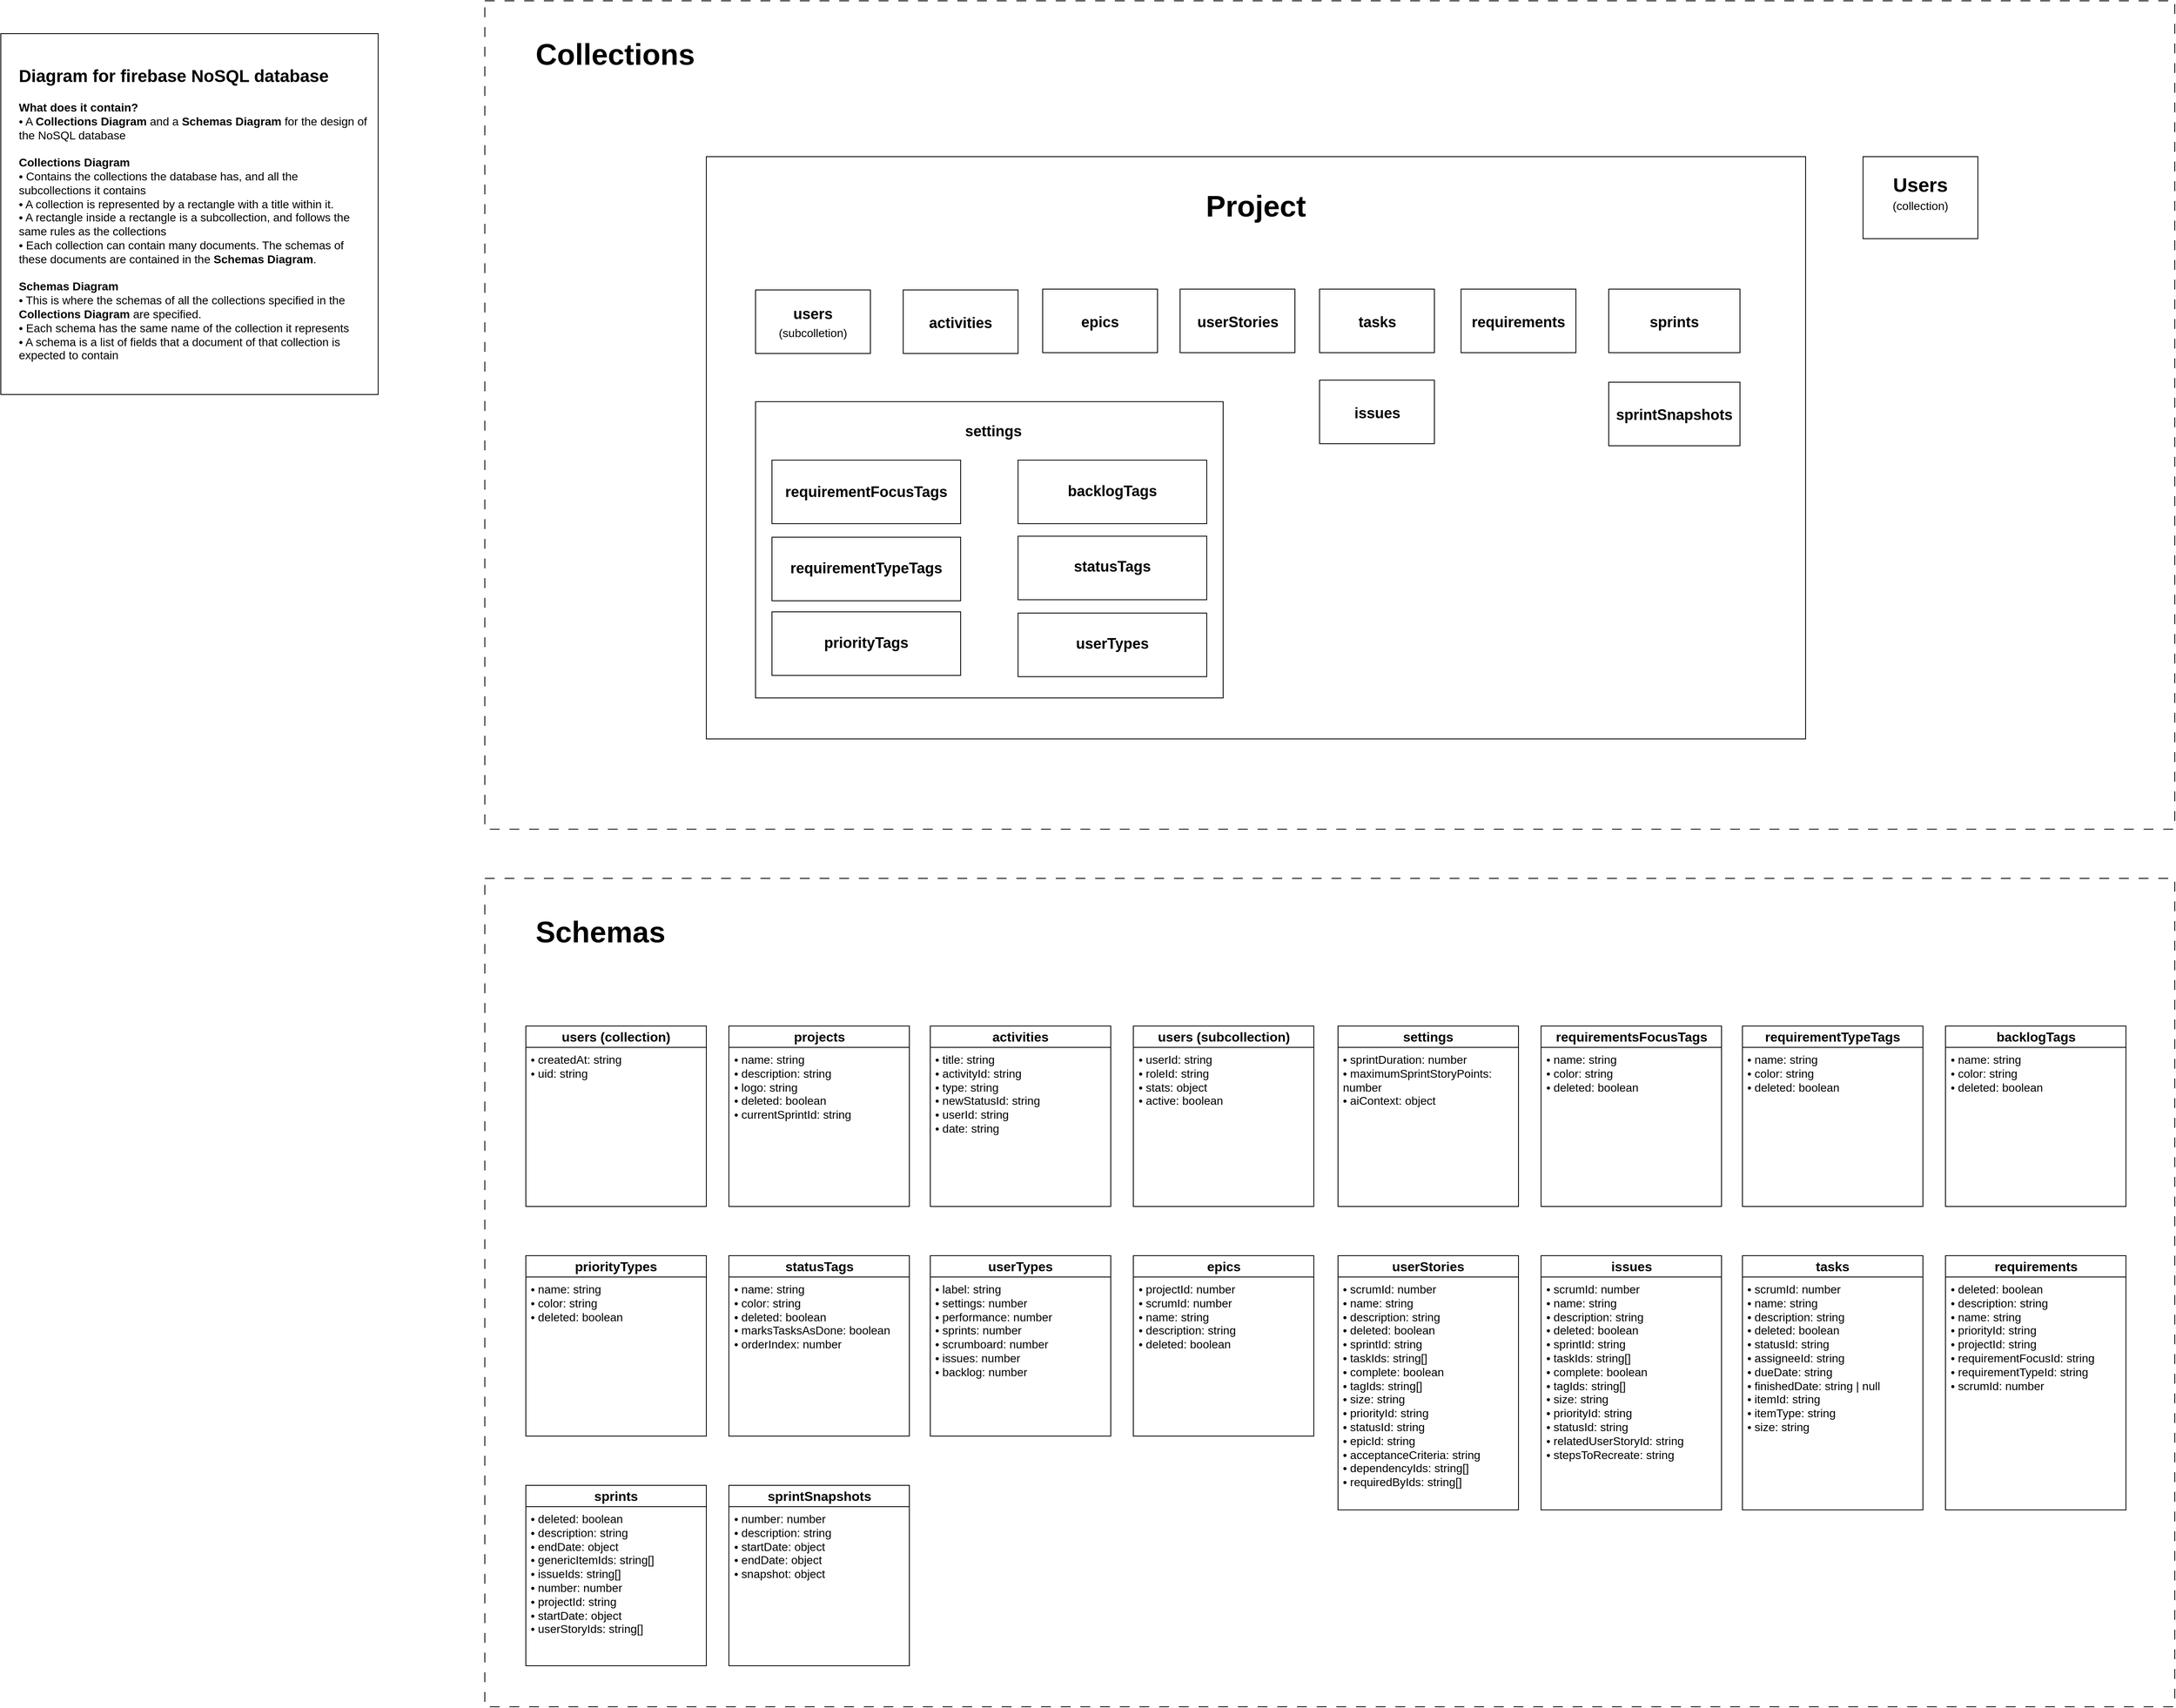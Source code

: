 <mxfile version="26.2.14">
  <diagram name="Página-1" id="4OTmXY2Rh0phOZ1CV6iW">
    <mxGraphModel dx="5438" dy="3909" grid="1" gridSize="10" guides="1" tooltips="1" connect="1" arrows="1" fold="1" page="1" pageScale="1" pageWidth="827" pageHeight="1169" math="0" shadow="0">
      <root>
        <mxCell id="0" />
        <mxCell id="1" parent="0" />
        <mxCell id="F_IemNpZJ3v2NOJDD-CK-176" value="" style="rounded=0;whiteSpace=wrap;html=1;dashed=1;dashPattern=12 12;fillColor=none;" vertex="1" parent="1">
          <mxGeometry x="480" y="1060" width="2060" height="1010" as="geometry" />
        </mxCell>
        <mxCell id="7UEIV4KV4VF5LxMRAz7w-19" value="" style="rounded=0;whiteSpace=wrap;html=1;" parent="1" vertex="1">
          <mxGeometry x="-110" y="30" width="460" height="440" as="geometry" />
        </mxCell>
        <mxCell id="syVXaHFY9ad1_4dyUhUQ-4" value="" style="rounded=0;whiteSpace=wrap;html=1;" parent="1" vertex="1">
          <mxGeometry x="750" y="180" width="1340" height="710" as="geometry" />
        </mxCell>
        <mxCell id="syVXaHFY9ad1_4dyUhUQ-6" value="&lt;h1&gt;Project&lt;/h1&gt;" style="text;html=1;align=center;verticalAlign=middle;whiteSpace=wrap;rounded=0;fontSize=18;" parent="1" vertex="1">
          <mxGeometry x="1355" y="225" width="130" height="30" as="geometry" />
        </mxCell>
        <mxCell id="syVXaHFY9ad1_4dyUhUQ-55" value="" style="rounded=0;whiteSpace=wrap;html=1;" parent="1" vertex="1">
          <mxGeometry x="2160" y="180" width="140" height="100" as="geometry" />
        </mxCell>
        <mxCell id="syVXaHFY9ad1_4dyUhUQ-56" value="&lt;h1 style=&quot;margin-top: 0px; margin-bottom: 0px;&quot;&gt;Users&lt;/h1&gt;" style="text;html=1;align=center;verticalAlign=middle;whiteSpace=wrap;rounded=0;" parent="1" vertex="1">
          <mxGeometry x="2200" y="200" width="60" height="30" as="geometry" />
        </mxCell>
        <mxCell id="7UEIV4KV4VF5LxMRAz7w-18" value="&lt;h2&gt;&lt;b&gt;Diagram for firebase NoSQL database&lt;/b&gt;&lt;/h2&gt;&lt;div&gt;&lt;b&gt;What does it contain?&lt;/b&gt;&lt;/div&gt;&lt;div&gt;• A &lt;b&gt;Collections Diagram&lt;/b&gt;&amp;nbsp;and a &lt;b&gt;Schemas Diagram&lt;/b&gt;&amp;nbsp;for the design of the NoSQL database&lt;/div&gt;&lt;div&gt;&lt;br&gt;&lt;/div&gt;&lt;div&gt;&lt;b&gt;Collections Diagram&lt;/b&gt;&lt;/div&gt;&lt;div&gt;• Contains the collections the database has, and all the subcollections it contains&lt;/div&gt;&lt;div&gt;• A collection is represented by a rectangle with a title within it.&lt;/div&gt;&lt;div&gt;• A rectangle inside a rectangle is a subcollection, and follows the same rules as the collections&lt;/div&gt;&lt;div&gt;• Each collection can contain many documents. The schemas of these documents are contained in the &lt;b&gt;Schemas Diagram&lt;/b&gt;.&amp;nbsp;&lt;/div&gt;&lt;div&gt;&lt;b&gt;&lt;br&gt;&lt;/b&gt;&lt;/div&gt;&lt;div&gt;&lt;b&gt;Schemas Diagram&lt;/b&gt;&lt;/div&gt;&lt;div&gt;• This is where the schemas of all the collections specified in the &lt;b&gt;Collections Diagram&lt;/b&gt;&amp;nbsp;are specified.&lt;/div&gt;&lt;div&gt;• Each schema has the same name of the collection it represents&lt;/div&gt;&lt;div&gt;• A schema is a list of fields that a document of that collection is expected to contain&lt;/div&gt;" style="text;html=1;align=left;verticalAlign=top;whiteSpace=wrap;rounded=0;fontSize=14;" parent="1" vertex="1">
          <mxGeometry x="-90" y="45" width="430" height="405" as="geometry" />
        </mxCell>
        <mxCell id="F_IemNpZJ3v2NOJDD-CK-86" value="" style="rounded=0;whiteSpace=wrap;html=1;" vertex="1" parent="1">
          <mxGeometry x="810" y="342.5" width="140" height="77.5" as="geometry" />
        </mxCell>
        <mxCell id="F_IemNpZJ3v2NOJDD-CK-87" value="&lt;h2&gt;users &lt;span style=&quot;font-weight: normal;&quot;&gt;&lt;font style=&quot;font-size: 14px;&quot;&gt;(subcolletion)&lt;/font&gt;&lt;/span&gt;&lt;/h2&gt;" style="text;html=1;align=center;verticalAlign=middle;whiteSpace=wrap;rounded=0;" vertex="1" parent="1">
          <mxGeometry x="850" y="367.5" width="60" height="30" as="geometry" />
        </mxCell>
        <mxCell id="F_IemNpZJ3v2NOJDD-CK-94" value="" style="rounded=0;whiteSpace=wrap;html=1;" vertex="1" parent="1">
          <mxGeometry x="990" y="342.5" width="140" height="77.5" as="geometry" />
        </mxCell>
        <mxCell id="F_IemNpZJ3v2NOJDD-CK-95" value="&lt;h2&gt;activities&lt;/h2&gt;" style="text;html=1;align=center;verticalAlign=middle;whiteSpace=wrap;rounded=0;" vertex="1" parent="1">
          <mxGeometry x="1030" y="367.5" width="60" height="30" as="geometry" />
        </mxCell>
        <mxCell id="F_IemNpZJ3v2NOJDD-CK-96" value="" style="rounded=0;whiteSpace=wrap;html=1;" vertex="1" parent="1">
          <mxGeometry x="810" y="478.75" width="570" height="361.25" as="geometry" />
        </mxCell>
        <mxCell id="F_IemNpZJ3v2NOJDD-CK-97" value="&lt;h2&gt;settings&lt;/h2&gt;" style="text;html=1;align=center;verticalAlign=middle;whiteSpace=wrap;rounded=0;" vertex="1" parent="1">
          <mxGeometry x="1070" y="500" width="60" height="30" as="geometry" />
        </mxCell>
        <mxCell id="F_IemNpZJ3v2NOJDD-CK-98" value="" style="rounded=0;whiteSpace=wrap;html=1;" vertex="1" parent="1">
          <mxGeometry x="1160" y="341.5" width="140" height="77.5" as="geometry" />
        </mxCell>
        <mxCell id="F_IemNpZJ3v2NOJDD-CK-99" value="&lt;h2&gt;epics&lt;/h2&gt;" style="text;html=1;align=center;verticalAlign=middle;whiteSpace=wrap;rounded=0;" vertex="1" parent="1">
          <mxGeometry x="1200" y="366.5" width="60" height="30" as="geometry" />
        </mxCell>
        <mxCell id="F_IemNpZJ3v2NOJDD-CK-100" value="" style="rounded=0;whiteSpace=wrap;html=1;" vertex="1" parent="1">
          <mxGeometry x="1327.5" y="341.5" width="140" height="77.5" as="geometry" />
        </mxCell>
        <mxCell id="F_IemNpZJ3v2NOJDD-CK-101" value="&lt;h2&gt;userStories&lt;/h2&gt;" style="text;html=1;align=center;verticalAlign=middle;whiteSpace=wrap;rounded=0;" vertex="1" parent="1">
          <mxGeometry x="1367.5" y="366.5" width="60" height="30" as="geometry" />
        </mxCell>
        <mxCell id="F_IemNpZJ3v2NOJDD-CK-102" value="" style="rounded=0;whiteSpace=wrap;html=1;" vertex="1" parent="1">
          <mxGeometry x="830" y="550" width="230" height="77.5" as="geometry" />
        </mxCell>
        <mxCell id="F_IemNpZJ3v2NOJDD-CK-103" value="&lt;h2&gt;requirementFocusTags&lt;/h2&gt;" style="text;html=1;align=center;verticalAlign=middle;whiteSpace=wrap;rounded=0;" vertex="1" parent="1">
          <mxGeometry x="915" y="573.75" width="60" height="30" as="geometry" />
        </mxCell>
        <mxCell id="F_IemNpZJ3v2NOJDD-CK-104" value="" style="rounded=0;whiteSpace=wrap;html=1;" vertex="1" parent="1">
          <mxGeometry x="830" y="644" width="230" height="77.5" as="geometry" />
        </mxCell>
        <mxCell id="F_IemNpZJ3v2NOJDD-CK-105" value="&lt;h2&gt;requirementTypeTags&lt;/h2&gt;" style="text;html=1;align=center;verticalAlign=middle;whiteSpace=wrap;rounded=0;" vertex="1" parent="1">
          <mxGeometry x="915" y="666.5" width="60" height="30" as="geometry" />
        </mxCell>
        <mxCell id="F_IemNpZJ3v2NOJDD-CK-106" value="" style="rounded=0;whiteSpace=wrap;html=1;" vertex="1" parent="1">
          <mxGeometry x="830" y="735" width="230" height="77.5" as="geometry" />
        </mxCell>
        <mxCell id="F_IemNpZJ3v2NOJDD-CK-107" value="&lt;h2&gt;priorityTags&lt;/h2&gt;" style="text;html=1;align=center;verticalAlign=middle;whiteSpace=wrap;rounded=0;" vertex="1" parent="1">
          <mxGeometry x="915" y="757.5" width="60" height="30" as="geometry" />
        </mxCell>
        <mxCell id="F_IemNpZJ3v2NOJDD-CK-108" value="" style="rounded=0;whiteSpace=wrap;html=1;" vertex="1" parent="1">
          <mxGeometry x="1130" y="550" width="230" height="77.5" as="geometry" />
        </mxCell>
        <mxCell id="F_IemNpZJ3v2NOJDD-CK-109" value="&lt;h2&gt;backlogTags&lt;/h2&gt;" style="text;html=1;align=center;verticalAlign=middle;whiteSpace=wrap;rounded=0;" vertex="1" parent="1">
          <mxGeometry x="1215" y="572.5" width="60" height="30" as="geometry" />
        </mxCell>
        <mxCell id="F_IemNpZJ3v2NOJDD-CK-110" value="" style="rounded=0;whiteSpace=wrap;html=1;" vertex="1" parent="1">
          <mxGeometry x="1130" y="642.75" width="230" height="77.5" as="geometry" />
        </mxCell>
        <mxCell id="F_IemNpZJ3v2NOJDD-CK-111" value="&lt;h2&gt;statusTags&lt;/h2&gt;" style="text;html=1;align=center;verticalAlign=middle;whiteSpace=wrap;rounded=0;" vertex="1" parent="1">
          <mxGeometry x="1215" y="665.25" width="60" height="30" as="geometry" />
        </mxCell>
        <mxCell id="F_IemNpZJ3v2NOJDD-CK-112" value="" style="rounded=0;whiteSpace=wrap;html=1;" vertex="1" parent="1">
          <mxGeometry x="1130" y="736.5" width="230" height="77.5" as="geometry" />
        </mxCell>
        <mxCell id="F_IemNpZJ3v2NOJDD-CK-113" value="&lt;h2&gt;userTypes&lt;/h2&gt;" style="text;html=1;align=center;verticalAlign=middle;whiteSpace=wrap;rounded=0;" vertex="1" parent="1">
          <mxGeometry x="1215" y="759" width="60" height="30" as="geometry" />
        </mxCell>
        <mxCell id="F_IemNpZJ3v2NOJDD-CK-114" value="" style="rounded=0;whiteSpace=wrap;html=1;" vertex="1" parent="1">
          <mxGeometry x="1497.5" y="341.5" width="140" height="77.5" as="geometry" />
        </mxCell>
        <mxCell id="F_IemNpZJ3v2NOJDD-CK-115" value="&lt;h2&gt;tasks&lt;/h2&gt;" style="text;html=1;align=center;verticalAlign=middle;whiteSpace=wrap;rounded=0;" vertex="1" parent="1">
          <mxGeometry x="1537.5" y="366.5" width="60" height="30" as="geometry" />
        </mxCell>
        <mxCell id="F_IemNpZJ3v2NOJDD-CK-116" value="" style="rounded=0;whiteSpace=wrap;html=1;" vertex="1" parent="1">
          <mxGeometry x="1670" y="341.5" width="140" height="77.5" as="geometry" />
        </mxCell>
        <mxCell id="F_IemNpZJ3v2NOJDD-CK-117" value="&lt;h2&gt;requirements&lt;/h2&gt;" style="text;html=1;align=center;verticalAlign=middle;whiteSpace=wrap;rounded=0;" vertex="1" parent="1">
          <mxGeometry x="1710" y="366.5" width="60" height="30" as="geometry" />
        </mxCell>
        <mxCell id="F_IemNpZJ3v2NOJDD-CK-118" value="" style="rounded=0;whiteSpace=wrap;html=1;" vertex="1" parent="1">
          <mxGeometry x="1850" y="341.5" width="160" height="77.5" as="geometry" />
        </mxCell>
        <mxCell id="F_IemNpZJ3v2NOJDD-CK-119" value="&lt;h2&gt;sprints&lt;/h2&gt;" style="text;html=1;align=center;verticalAlign=middle;whiteSpace=wrap;rounded=0;" vertex="1" parent="1">
          <mxGeometry x="1900" y="366.5" width="60" height="30" as="geometry" />
        </mxCell>
        <mxCell id="F_IemNpZJ3v2NOJDD-CK-120" value="" style="rounded=0;whiteSpace=wrap;html=1;" vertex="1" parent="1">
          <mxGeometry x="1850" y="455" width="160" height="77.5" as="geometry" />
        </mxCell>
        <mxCell id="F_IemNpZJ3v2NOJDD-CK-121" value="&lt;h2&gt;sprintSnapshots&lt;/h2&gt;" style="text;html=1;align=center;verticalAlign=middle;whiteSpace=wrap;rounded=0;" vertex="1" parent="1">
          <mxGeometry x="1900" y="480" width="60" height="30" as="geometry" />
        </mxCell>
        <mxCell id="F_IemNpZJ3v2NOJDD-CK-122" value="" style="rounded=0;whiteSpace=wrap;html=1;" vertex="1" parent="1">
          <mxGeometry x="1497.5" y="452.5" width="140" height="77.5" as="geometry" />
        </mxCell>
        <mxCell id="F_IemNpZJ3v2NOJDD-CK-123" value="&lt;h2&gt;issues&lt;/h2&gt;" style="text;html=1;align=center;verticalAlign=middle;whiteSpace=wrap;rounded=0;" vertex="1" parent="1">
          <mxGeometry x="1537.5" y="477.5" width="60" height="30" as="geometry" />
        </mxCell>
        <mxCell id="F_IemNpZJ3v2NOJDD-CK-133" value="users (collection)" style="swimlane;fontStyle=1;childLayout=stackLayout;horizontal=1;startSize=26;fillColor=none;horizontalStack=0;resizeParent=1;resizeParentMax=0;resizeLast=0;collapsible=1;marginBottom=0;whiteSpace=wrap;html=1;fontSize=16;" vertex="1" parent="1">
          <mxGeometry x="530" y="1240" width="220" height="220" as="geometry" />
        </mxCell>
        <mxCell id="F_IemNpZJ3v2NOJDD-CK-134" value="&lt;div&gt;• createdAt: string&lt;/div&gt;&lt;div&gt;• uid: string&lt;/div&gt;" style="text;strokeColor=none;fillColor=none;align=left;verticalAlign=top;spacingLeft=4;spacingRight=4;overflow=hidden;rotatable=0;points=[[0,0.5],[1,0.5]];portConstraint=eastwest;whiteSpace=wrap;html=1;fontSize=14;" vertex="1" parent="F_IemNpZJ3v2NOJDD-CK-133">
          <mxGeometry y="26" width="220" height="194" as="geometry" />
        </mxCell>
        <mxCell id="F_IemNpZJ3v2NOJDD-CK-137" value="&lt;h3 style=&quot;margin-top: 0px; margin-bottom: 0px;&quot;&gt;&lt;span style=&quot;font-weight: normal;&quot;&gt;(collection)&lt;/span&gt;&lt;/h3&gt;" style="text;html=1;align=center;verticalAlign=middle;whiteSpace=wrap;rounded=0;" vertex="1" parent="1">
          <mxGeometry x="2200" y="225" width="60" height="30" as="geometry" />
        </mxCell>
        <mxCell id="F_IemNpZJ3v2NOJDD-CK-138" value="projects" style="swimlane;fontStyle=1;childLayout=stackLayout;horizontal=1;startSize=26;fillColor=none;horizontalStack=0;resizeParent=1;resizeParentMax=0;resizeLast=0;collapsible=1;marginBottom=0;whiteSpace=wrap;html=1;fontSize=16;" vertex="1" parent="1">
          <mxGeometry x="777.5" y="1240" width="220" height="220" as="geometry" />
        </mxCell>
        <mxCell id="F_IemNpZJ3v2NOJDD-CK-139" value="&lt;div&gt;• name: string&lt;/div&gt;&lt;div&gt;• description: string&lt;/div&gt;&lt;div&gt;• logo: string&lt;/div&gt;&lt;div&gt;• deleted: boolean&lt;/div&gt;&lt;div&gt;• currentSprintId: string&lt;/div&gt;" style="text;strokeColor=none;fillColor=none;align=left;verticalAlign=top;spacingLeft=4;spacingRight=4;overflow=hidden;rotatable=0;points=[[0,0.5],[1,0.5]];portConstraint=eastwest;whiteSpace=wrap;html=1;fontSize=14;" vertex="1" parent="F_IemNpZJ3v2NOJDD-CK-138">
          <mxGeometry y="26" width="220" height="194" as="geometry" />
        </mxCell>
        <mxCell id="F_IemNpZJ3v2NOJDD-CK-140" value="activities" style="swimlane;fontStyle=1;childLayout=stackLayout;horizontal=1;startSize=26;fillColor=none;horizontalStack=0;resizeParent=1;resizeParentMax=0;resizeLast=0;collapsible=1;marginBottom=0;whiteSpace=wrap;html=1;fontSize=16;" vertex="1" parent="1">
          <mxGeometry x="1023" y="1240" width="220" height="220" as="geometry" />
        </mxCell>
        <mxCell id="F_IemNpZJ3v2NOJDD-CK-141" value="&lt;div&gt;• title: string&lt;/div&gt;&lt;div&gt;• activityId: string&lt;/div&gt;&lt;div&gt;• type: string&lt;/div&gt;&lt;div&gt;• newStatusId: string&lt;/div&gt;&lt;div&gt;• userId: string&lt;/div&gt;&lt;div&gt;• date: string&lt;/div&gt;" style="text;strokeColor=none;fillColor=none;align=left;verticalAlign=top;spacingLeft=4;spacingRight=4;overflow=hidden;rotatable=0;points=[[0,0.5],[1,0.5]];portConstraint=eastwest;whiteSpace=wrap;html=1;fontSize=14;" vertex="1" parent="F_IemNpZJ3v2NOJDD-CK-140">
          <mxGeometry y="26" width="220" height="194" as="geometry" />
        </mxCell>
        <mxCell id="F_IemNpZJ3v2NOJDD-CK-142" value="users (subcollection)" style="swimlane;fontStyle=1;childLayout=stackLayout;horizontal=1;startSize=26;fillColor=none;horizontalStack=0;resizeParent=1;resizeParentMax=0;resizeLast=0;collapsible=1;marginBottom=0;whiteSpace=wrap;html=1;fontSize=16;" vertex="1" parent="1">
          <mxGeometry x="1270.5" y="1240" width="220" height="220" as="geometry" />
        </mxCell>
        <mxCell id="F_IemNpZJ3v2NOJDD-CK-143" value="&lt;div&gt;• userId: string&lt;/div&gt;&lt;div&gt;• roleId: string&lt;/div&gt;&lt;div&gt;• stats: object&lt;/div&gt;&lt;div&gt;• active: boolean&lt;/div&gt;" style="text;strokeColor=none;fillColor=none;align=left;verticalAlign=top;spacingLeft=4;spacingRight=4;overflow=hidden;rotatable=0;points=[[0,0.5],[1,0.5]];portConstraint=eastwest;whiteSpace=wrap;html=1;fontSize=14;" vertex="1" parent="F_IemNpZJ3v2NOJDD-CK-142">
          <mxGeometry y="26" width="220" height="194" as="geometry" />
        </mxCell>
        <mxCell id="F_IemNpZJ3v2NOJDD-CK-144" value="settings" style="swimlane;fontStyle=1;childLayout=stackLayout;horizontal=1;startSize=26;fillColor=none;horizontalStack=0;resizeParent=1;resizeParentMax=0;resizeLast=0;collapsible=1;marginBottom=0;whiteSpace=wrap;html=1;fontSize=16;" vertex="1" parent="1">
          <mxGeometry x="1520" y="1240" width="220" height="220" as="geometry" />
        </mxCell>
        <mxCell id="F_IemNpZJ3v2NOJDD-CK-145" value="&lt;div&gt;• sprintDuration: number&lt;/div&gt;&lt;div&gt;• maximumSprintStoryPoints: number&lt;/div&gt;&lt;div&gt;• aiContext: object&lt;/div&gt;" style="text;strokeColor=none;fillColor=none;align=left;verticalAlign=top;spacingLeft=4;spacingRight=4;overflow=hidden;rotatable=0;points=[[0,0.5],[1,0.5]];portConstraint=eastwest;whiteSpace=wrap;html=1;fontSize=14;" vertex="1" parent="F_IemNpZJ3v2NOJDD-CK-144">
          <mxGeometry y="26" width="220" height="194" as="geometry" />
        </mxCell>
        <mxCell id="F_IemNpZJ3v2NOJDD-CK-146" value="requirementsFocusTags" style="swimlane;fontStyle=1;childLayout=stackLayout;horizontal=1;startSize=26;fillColor=none;horizontalStack=0;resizeParent=1;resizeParentMax=0;resizeLast=0;collapsible=1;marginBottom=0;whiteSpace=wrap;html=1;fontSize=16;" vertex="1" parent="1">
          <mxGeometry x="1767.5" y="1240" width="220" height="220" as="geometry" />
        </mxCell>
        <mxCell id="F_IemNpZJ3v2NOJDD-CK-147" value="&lt;div&gt;• name: string&lt;/div&gt;&lt;div&gt;• color: string&lt;/div&gt;&lt;div&gt;• deleted: boolean&lt;/div&gt;" style="text;strokeColor=none;fillColor=none;align=left;verticalAlign=top;spacingLeft=4;spacingRight=4;overflow=hidden;rotatable=0;points=[[0,0.5],[1,0.5]];portConstraint=eastwest;whiteSpace=wrap;html=1;fontSize=14;" vertex="1" parent="F_IemNpZJ3v2NOJDD-CK-146">
          <mxGeometry y="26" width="220" height="194" as="geometry" />
        </mxCell>
        <mxCell id="F_IemNpZJ3v2NOJDD-CK-148" value="requirementTypeTags" style="swimlane;fontStyle=1;childLayout=stackLayout;horizontal=1;startSize=26;fillColor=none;horizontalStack=0;resizeParent=1;resizeParentMax=0;resizeLast=0;collapsible=1;marginBottom=0;whiteSpace=wrap;html=1;fontSize=16;" vertex="1" parent="1">
          <mxGeometry x="2013" y="1240" width="220" height="220" as="geometry" />
        </mxCell>
        <mxCell id="F_IemNpZJ3v2NOJDD-CK-149" value="&lt;div&gt;• name: string&lt;/div&gt;&lt;div&gt;• color: string&lt;/div&gt;&lt;div&gt;• deleted: boolean&lt;/div&gt;" style="text;strokeColor=none;fillColor=none;align=left;verticalAlign=top;spacingLeft=4;spacingRight=4;overflow=hidden;rotatable=0;points=[[0,0.5],[1,0.5]];portConstraint=eastwest;whiteSpace=wrap;html=1;fontSize=14;" vertex="1" parent="F_IemNpZJ3v2NOJDD-CK-148">
          <mxGeometry y="26" width="220" height="194" as="geometry" />
        </mxCell>
        <mxCell id="F_IemNpZJ3v2NOJDD-CK-150" value="backlogTags" style="swimlane;fontStyle=1;childLayout=stackLayout;horizontal=1;startSize=26;fillColor=none;horizontalStack=0;resizeParent=1;resizeParentMax=0;resizeLast=0;collapsible=1;marginBottom=0;whiteSpace=wrap;html=1;fontSize=16;" vertex="1" parent="1">
          <mxGeometry x="2260.5" y="1240" width="220" height="220" as="geometry" />
        </mxCell>
        <mxCell id="F_IemNpZJ3v2NOJDD-CK-151" value="&lt;div&gt;• name: string&lt;/div&gt;&lt;div&gt;• color: string&lt;/div&gt;&lt;div&gt;• deleted: boolean&lt;/div&gt;" style="text;strokeColor=none;fillColor=none;align=left;verticalAlign=top;spacingLeft=4;spacingRight=4;overflow=hidden;rotatable=0;points=[[0,0.5],[1,0.5]];portConstraint=eastwest;whiteSpace=wrap;html=1;fontSize=14;" vertex="1" parent="F_IemNpZJ3v2NOJDD-CK-150">
          <mxGeometry y="26" width="220" height="194" as="geometry" />
        </mxCell>
        <mxCell id="F_IemNpZJ3v2NOJDD-CK-152" value="priorityTypes" style="swimlane;fontStyle=1;childLayout=stackLayout;horizontal=1;startSize=26;fillColor=none;horizontalStack=0;resizeParent=1;resizeParentMax=0;resizeLast=0;collapsible=1;marginBottom=0;whiteSpace=wrap;html=1;fontSize=16;" vertex="1" parent="1">
          <mxGeometry x="530" y="1520" width="220" height="220" as="geometry" />
        </mxCell>
        <mxCell id="F_IemNpZJ3v2NOJDD-CK-153" value="&lt;div&gt;• name: string&lt;/div&gt;&lt;div&gt;• color: string&lt;/div&gt;&lt;div&gt;• deleted: boolean&lt;/div&gt;" style="text;strokeColor=none;fillColor=none;align=left;verticalAlign=top;spacingLeft=4;spacingRight=4;overflow=hidden;rotatable=0;points=[[0,0.5],[1,0.5]];portConstraint=eastwest;whiteSpace=wrap;html=1;fontSize=14;" vertex="1" parent="F_IemNpZJ3v2NOJDD-CK-152">
          <mxGeometry y="26" width="220" height="194" as="geometry" />
        </mxCell>
        <mxCell id="F_IemNpZJ3v2NOJDD-CK-154" value="statusTags" style="swimlane;fontStyle=1;childLayout=stackLayout;horizontal=1;startSize=26;fillColor=none;horizontalStack=0;resizeParent=1;resizeParentMax=0;resizeLast=0;collapsible=1;marginBottom=0;whiteSpace=wrap;html=1;fontSize=16;" vertex="1" parent="1">
          <mxGeometry x="777.5" y="1520" width="220" height="220" as="geometry" />
        </mxCell>
        <mxCell id="F_IemNpZJ3v2NOJDD-CK-155" value="&lt;div&gt;• name: string&lt;/div&gt;&lt;div&gt;• color: string&lt;/div&gt;&lt;div&gt;• deleted: boolean&lt;/div&gt;&lt;div&gt;• marksTasksAsDone: boolean&lt;/div&gt;&lt;div&gt;• orderIndex: number&lt;/div&gt;" style="text;strokeColor=none;fillColor=none;align=left;verticalAlign=top;spacingLeft=4;spacingRight=4;overflow=hidden;rotatable=0;points=[[0,0.5],[1,0.5]];portConstraint=eastwest;whiteSpace=wrap;html=1;fontSize=14;" vertex="1" parent="F_IemNpZJ3v2NOJDD-CK-154">
          <mxGeometry y="26" width="220" height="194" as="geometry" />
        </mxCell>
        <mxCell id="F_IemNpZJ3v2NOJDD-CK-156" value="userTypes" style="swimlane;fontStyle=1;childLayout=stackLayout;horizontal=1;startSize=26;fillColor=none;horizontalStack=0;resizeParent=1;resizeParentMax=0;resizeLast=0;collapsible=1;marginBottom=0;whiteSpace=wrap;html=1;fontSize=16;" vertex="1" parent="1">
          <mxGeometry x="1023" y="1520" width="220" height="220" as="geometry" />
        </mxCell>
        <mxCell id="F_IemNpZJ3v2NOJDD-CK-157" value="&lt;div&gt;• label: string&lt;/div&gt;&lt;div&gt;• settings: number&lt;/div&gt;&lt;div&gt;• performance: number&lt;/div&gt;&lt;div&gt;• sprints: number&lt;/div&gt;&lt;div&gt;• scrumboard: number&lt;/div&gt;&lt;div&gt;• issues: number&lt;/div&gt;&lt;div&gt;• backlog: number&lt;/div&gt;" style="text;strokeColor=none;fillColor=none;align=left;verticalAlign=top;spacingLeft=4;spacingRight=4;overflow=hidden;rotatable=0;points=[[0,0.5],[1,0.5]];portConstraint=eastwest;whiteSpace=wrap;html=1;fontSize=14;" vertex="1" parent="F_IemNpZJ3v2NOJDD-CK-156">
          <mxGeometry y="26" width="220" height="194" as="geometry" />
        </mxCell>
        <mxCell id="F_IemNpZJ3v2NOJDD-CK-158" value="epics" style="swimlane;fontStyle=1;childLayout=stackLayout;horizontal=1;startSize=26;fillColor=none;horizontalStack=0;resizeParent=1;resizeParentMax=0;resizeLast=0;collapsible=1;marginBottom=0;whiteSpace=wrap;html=1;fontSize=16;" vertex="1" parent="1">
          <mxGeometry x="1270.5" y="1520" width="220" height="220" as="geometry" />
        </mxCell>
        <mxCell id="F_IemNpZJ3v2NOJDD-CK-159" value="&lt;div&gt;• projectId: number&lt;/div&gt;&lt;div&gt;• scrumId: number&lt;/div&gt;&lt;div&gt;• name: string&lt;/div&gt;&lt;div&gt;• description: string&lt;/div&gt;&lt;div&gt;• deleted: boolean&lt;/div&gt;" style="text;strokeColor=none;fillColor=none;align=left;verticalAlign=top;spacingLeft=4;spacingRight=4;overflow=hidden;rotatable=0;points=[[0,0.5],[1,0.5]];portConstraint=eastwest;whiteSpace=wrap;html=1;fontSize=14;" vertex="1" parent="F_IemNpZJ3v2NOJDD-CK-158">
          <mxGeometry y="26" width="220" height="194" as="geometry" />
        </mxCell>
        <mxCell id="F_IemNpZJ3v2NOJDD-CK-160" value="userStories" style="swimlane;fontStyle=1;childLayout=stackLayout;horizontal=1;startSize=26;fillColor=none;horizontalStack=0;resizeParent=1;resizeParentMax=0;resizeLast=0;collapsible=1;marginBottom=0;whiteSpace=wrap;html=1;fontSize=16;" vertex="1" parent="1">
          <mxGeometry x="1520" y="1520" width="220" height="310" as="geometry" />
        </mxCell>
        <mxCell id="F_IemNpZJ3v2NOJDD-CK-161" value="&lt;div&gt;• scrumId: number&lt;/div&gt;&lt;div&gt;• name: string&lt;/div&gt;&lt;div&gt;• description: string&lt;/div&gt;&lt;div&gt;• deleted: boolean&lt;/div&gt;&lt;div&gt;• sprintId: string&lt;/div&gt;&lt;div&gt;• taskIds: string[]&lt;/div&gt;&lt;div&gt;• complete: boolean&lt;/div&gt;&lt;div&gt;• tagIds: string[]&lt;/div&gt;&lt;div&gt;• size: string&lt;/div&gt;&lt;div&gt;• priorityId: string&lt;/div&gt;&lt;div&gt;• statusId: string&lt;/div&gt;&lt;div&gt;• epicId: string&lt;/div&gt;&lt;div&gt;• acceptanceCriteria: string&lt;/div&gt;&lt;div&gt;• dependencyIds: string[]&lt;/div&gt;&lt;div&gt;• requiredByIds: string[]&lt;/div&gt;" style="text;strokeColor=none;fillColor=none;align=left;verticalAlign=top;spacingLeft=4;spacingRight=4;overflow=hidden;rotatable=0;points=[[0,0.5],[1,0.5]];portConstraint=eastwest;whiteSpace=wrap;html=1;fontSize=14;" vertex="1" parent="F_IemNpZJ3v2NOJDD-CK-160">
          <mxGeometry y="26" width="220" height="284" as="geometry" />
        </mxCell>
        <mxCell id="F_IemNpZJ3v2NOJDD-CK-162" value="issues" style="swimlane;fontStyle=1;childLayout=stackLayout;horizontal=1;startSize=26;fillColor=none;horizontalStack=0;resizeParent=1;resizeParentMax=0;resizeLast=0;collapsible=1;marginBottom=0;whiteSpace=wrap;html=1;fontSize=16;" vertex="1" parent="1">
          <mxGeometry x="1767.5" y="1520" width="220" height="310" as="geometry" />
        </mxCell>
        <mxCell id="F_IemNpZJ3v2NOJDD-CK-163" value="&lt;div&gt;• scrumId: number&lt;/div&gt;&lt;div&gt;• name: string&lt;/div&gt;&lt;div&gt;• description: string&lt;/div&gt;&lt;div&gt;• deleted: boolean&lt;/div&gt;&lt;div&gt;• sprintId: string&lt;/div&gt;&lt;div&gt;• taskIds: string[]&lt;/div&gt;&lt;div&gt;• complete: boolean&lt;/div&gt;&lt;div&gt;• tagIds: string[]&lt;/div&gt;&lt;div&gt;• size: string&lt;/div&gt;&lt;div&gt;• priorityId: string&lt;/div&gt;&lt;div&gt;• statusId: string&lt;/div&gt;&lt;div&gt;• relatedUserStoryId: string&lt;/div&gt;&lt;div&gt;• stepsToRecreate: string&lt;/div&gt;" style="text;strokeColor=none;fillColor=none;align=left;verticalAlign=top;spacingLeft=4;spacingRight=4;overflow=hidden;rotatable=0;points=[[0,0.5],[1,0.5]];portConstraint=eastwest;whiteSpace=wrap;html=1;fontSize=14;" vertex="1" parent="F_IemNpZJ3v2NOJDD-CK-162">
          <mxGeometry y="26" width="220" height="284" as="geometry" />
        </mxCell>
        <mxCell id="F_IemNpZJ3v2NOJDD-CK-164" value="tasks" style="swimlane;fontStyle=1;childLayout=stackLayout;horizontal=1;startSize=26;fillColor=none;horizontalStack=0;resizeParent=1;resizeParentMax=0;resizeLast=0;collapsible=1;marginBottom=0;whiteSpace=wrap;html=1;fontSize=16;" vertex="1" parent="1">
          <mxGeometry x="2013" y="1520" width="220" height="310" as="geometry" />
        </mxCell>
        <mxCell id="F_IemNpZJ3v2NOJDD-CK-165" value="&lt;div&gt;• scrumId: number&lt;/div&gt;&lt;div&gt;• name: string&lt;/div&gt;&lt;div&gt;• description: string&lt;/div&gt;&lt;div&gt;• deleted: boolean&lt;/div&gt;&lt;div&gt;• statusId: string&lt;/div&gt;&lt;div&gt;• assigneeId: string&lt;/div&gt;&lt;div&gt;• dueDate: string&lt;/div&gt;&lt;div&gt;• finishedDate: string | null&lt;/div&gt;&lt;div&gt;• itemId: string&lt;/div&gt;&lt;div&gt;• itemType: string&lt;/div&gt;&lt;div&gt;• size: string&lt;/div&gt;" style="text;strokeColor=none;fillColor=none;align=left;verticalAlign=top;spacingLeft=4;spacingRight=4;overflow=hidden;rotatable=0;points=[[0,0.5],[1,0.5]];portConstraint=eastwest;whiteSpace=wrap;html=1;fontSize=14;" vertex="1" parent="F_IemNpZJ3v2NOJDD-CK-164">
          <mxGeometry y="26" width="220" height="284" as="geometry" />
        </mxCell>
        <mxCell id="F_IemNpZJ3v2NOJDD-CK-166" value="requirements" style="swimlane;fontStyle=1;childLayout=stackLayout;horizontal=1;startSize=26;fillColor=none;horizontalStack=0;resizeParent=1;resizeParentMax=0;resizeLast=0;collapsible=1;marginBottom=0;whiteSpace=wrap;html=1;fontSize=16;" vertex="1" parent="1">
          <mxGeometry x="2260.5" y="1520" width="220" height="310" as="geometry" />
        </mxCell>
        <mxCell id="F_IemNpZJ3v2NOJDD-CK-167" value="&lt;div&gt;• deleted: boolean&lt;/div&gt;&lt;div&gt;• description: string&lt;/div&gt;&lt;div&gt;• name: string&lt;/div&gt;&lt;div&gt;• priorityId: string&lt;/div&gt;&lt;div&gt;• projectId: string&lt;/div&gt;&lt;div&gt;• requirementFocusId: string&lt;/div&gt;&lt;div&gt;• requirementTypeId: string&lt;/div&gt;&lt;div&gt;• scrumId: number&lt;/div&gt;" style="text;strokeColor=none;fillColor=none;align=left;verticalAlign=top;spacingLeft=4;spacingRight=4;overflow=hidden;rotatable=0;points=[[0,0.5],[1,0.5]];portConstraint=eastwest;whiteSpace=wrap;html=1;fontSize=14;" vertex="1" parent="F_IemNpZJ3v2NOJDD-CK-166">
          <mxGeometry y="26" width="220" height="284" as="geometry" />
        </mxCell>
        <mxCell id="F_IemNpZJ3v2NOJDD-CK-168" value="sprints" style="swimlane;fontStyle=1;childLayout=stackLayout;horizontal=1;startSize=26;fillColor=none;horizontalStack=0;resizeParent=1;resizeParentMax=0;resizeLast=0;collapsible=1;marginBottom=0;whiteSpace=wrap;html=1;fontSize=16;" vertex="1" parent="1">
          <mxGeometry x="530" y="1800" width="220" height="220" as="geometry" />
        </mxCell>
        <mxCell id="F_IemNpZJ3v2NOJDD-CK-169" value="&lt;div&gt;• deleted: boolean&lt;/div&gt;&lt;div&gt;• description: string&lt;/div&gt;&lt;div&gt;• endDate: object&lt;/div&gt;&lt;div&gt;• genericItemIds: string[]&lt;/div&gt;&lt;div&gt;• issueIds: string[]&lt;/div&gt;&lt;div&gt;• number: number&lt;/div&gt;&lt;div&gt;• projectId: string&lt;/div&gt;&lt;div&gt;• startDate: object&lt;/div&gt;&lt;div&gt;• userStoryIds: string[]&lt;/div&gt;" style="text;strokeColor=none;fillColor=none;align=left;verticalAlign=top;spacingLeft=4;spacingRight=4;overflow=hidden;rotatable=0;points=[[0,0.5],[1,0.5]];portConstraint=eastwest;whiteSpace=wrap;html=1;fontSize=14;" vertex="1" parent="F_IemNpZJ3v2NOJDD-CK-168">
          <mxGeometry y="26" width="220" height="194" as="geometry" />
        </mxCell>
        <mxCell id="F_IemNpZJ3v2NOJDD-CK-170" value="sprintSnapshots" style="swimlane;fontStyle=1;childLayout=stackLayout;horizontal=1;startSize=26;fillColor=none;horizontalStack=0;resizeParent=1;resizeParentMax=0;resizeLast=0;collapsible=1;marginBottom=0;whiteSpace=wrap;html=1;fontSize=16;" vertex="1" parent="1">
          <mxGeometry x="777.5" y="1800" width="220" height="220" as="geometry" />
        </mxCell>
        <mxCell id="F_IemNpZJ3v2NOJDD-CK-171" value="&lt;div&gt;• number: number&lt;/div&gt;&lt;div&gt;• description: string&lt;/div&gt;&lt;div&gt;• startDate: object&lt;/div&gt;&lt;div&gt;• endDate: object&lt;/div&gt;&lt;div&gt;• snapshot: object&lt;/div&gt;" style="text;strokeColor=none;fillColor=none;align=left;verticalAlign=top;spacingLeft=4;spacingRight=4;overflow=hidden;rotatable=0;points=[[0,0.5],[1,0.5]];portConstraint=eastwest;whiteSpace=wrap;html=1;fontSize=14;" vertex="1" parent="F_IemNpZJ3v2NOJDD-CK-170">
          <mxGeometry y="26" width="220" height="194" as="geometry" />
        </mxCell>
        <mxCell id="F_IemNpZJ3v2NOJDD-CK-177" value="&lt;h1&gt;Schemas&lt;/h1&gt;" style="text;html=1;align=left;verticalAlign=middle;whiteSpace=wrap;rounded=0;fontSize=18;" vertex="1" parent="1">
          <mxGeometry x="540" y="1110" width="130" height="30" as="geometry" />
        </mxCell>
        <mxCell id="F_IemNpZJ3v2NOJDD-CK-179" value="" style="rounded=0;whiteSpace=wrap;html=1;dashed=1;dashPattern=12 12;fillColor=none;" vertex="1" parent="1">
          <mxGeometry x="480" y="-10" width="2060" height="1010" as="geometry" />
        </mxCell>
        <mxCell id="F_IemNpZJ3v2NOJDD-CK-180" value="&lt;h1&gt;Collections&lt;/h1&gt;" style="text;html=1;align=left;verticalAlign=middle;whiteSpace=wrap;rounded=0;fontSize=18;" vertex="1" parent="1">
          <mxGeometry x="540" y="40" width="130" height="30" as="geometry" />
        </mxCell>
      </root>
    </mxGraphModel>
  </diagram>
</mxfile>
